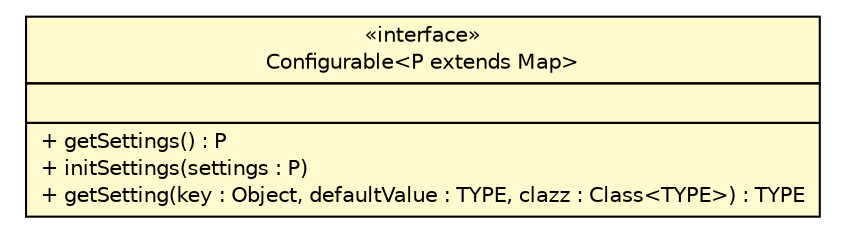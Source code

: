 #!/usr/local/bin/dot
#
# Class diagram 
# Generated by UMLGraph version R5_6 (http://www.umlgraph.org/)
#

digraph G {
	edge [fontname="Helvetica",fontsize=10,labelfontname="Helvetica",labelfontsize=10];
	node [fontname="Helvetica",fontsize=10,shape=plaintext];
	nodesep=0.25;
	ranksep=0.5;
	// com.vectorprint.configuration.Configurable<P extends java.util.Map>
	c1390 [label=<<table title="com.vectorprint.configuration.Configurable" border="0" cellborder="1" cellspacing="0" cellpadding="2" port="p" bgcolor="lemonChiffon" href="./Configurable.html">
		<tr><td><table border="0" cellspacing="0" cellpadding="1">
<tr><td align="center" balign="center"> &#171;interface&#187; </td></tr>
<tr><td align="center" balign="center"> Configurable&lt;P extends Map&gt; </td></tr>
		</table></td></tr>
		<tr><td><table border="0" cellspacing="0" cellpadding="1">
<tr><td align="left" balign="left">  </td></tr>
		</table></td></tr>
		<tr><td><table border="0" cellspacing="0" cellpadding="1">
<tr><td align="left" balign="left"> + getSettings() : P </td></tr>
<tr><td align="left" balign="left"> + initSettings(settings : P) </td></tr>
<tr><td align="left" balign="left"> + getSetting(key : Object, defaultValue : TYPE, clazz : Class&lt;TYPE&gt;) : TYPE </td></tr>
		</table></td></tr>
		</table>>, URL="./Configurable.html", fontname="Helvetica", fontcolor="black", fontsize=10.0];
}

